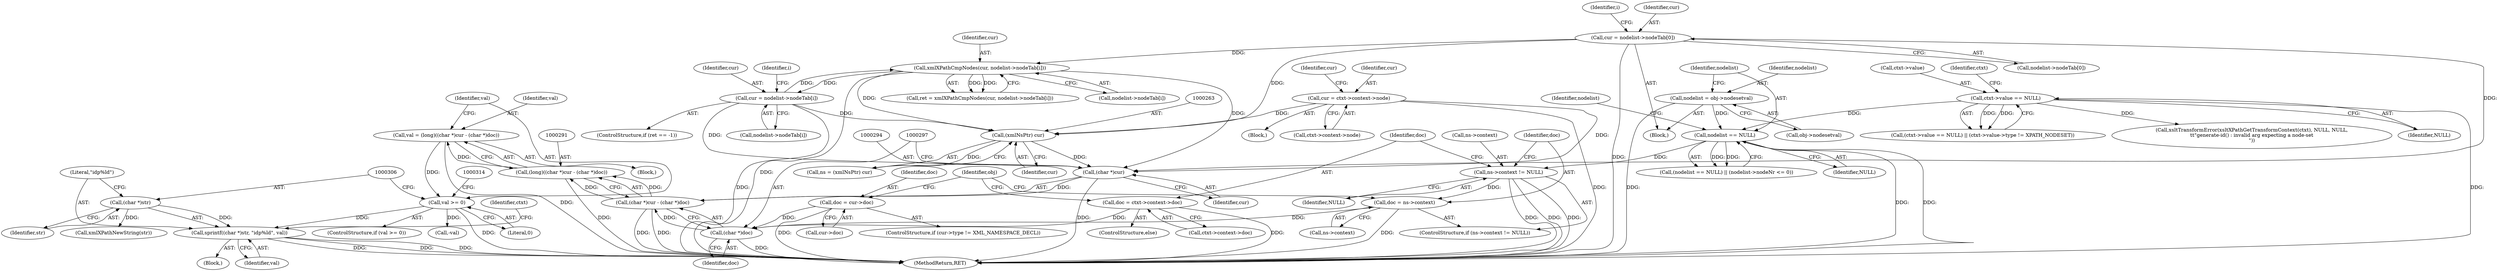 digraph "0_Chrome_e741149a6b7872a2bf1f2b6cc0a56e836592fb77@API" {
"1000304" [label="(Call,sprintf((char *)str, \"idp%ld\", val))"];
"1000305" [label="(Call,(char *)str)"];
"1000300" [label="(Call,val >= 0)"];
"1000288" [label="(Call,val = (long)((char *)cur - (char *)doc))"];
"1000290" [label="(Call,(long)((char *)cur - (char *)doc))"];
"1000292" [label="(Call,(char *)cur - (char *)doc)"];
"1000293" [label="(Call,(char *)cur)"];
"1000224" [label="(Call,cur = nodelist->nodeTab[i])"];
"1000212" [label="(Call,xmlXPathCmpNodes(cur, nodelist->nodeTab[i]))"];
"1000191" [label="(Call,cur = nodelist->nodeTab[0])"];
"1000262" [label="(Call,(xmlNsPtr) cur)"];
"1000121" [label="(Call,cur = ctxt->context->node)"];
"1000296" [label="(Call,(char *)doc)"];
"1000252" [label="(Call,doc = cur->doc)"];
"1000277" [label="(Call,doc = ctxt->context->doc)"];
"1000271" [label="(Call,doc = ns->context)"];
"1000266" [label="(Call,ns->context != NULL)"];
"1000175" [label="(Call,nodelist == NULL)"];
"1000168" [label="(Call,nodelist = obj->nodesetval)"];
"1000139" [label="(Call,ctxt->value == NULL)"];
"1000285" [label="(Identifier,obj)"];
"1000249" [label="(Identifier,cur)"];
"1000226" [label="(Call,nodelist->nodeTab[i])"];
"1000307" [label="(Identifier,str)"];
"1000265" [label="(ControlStructure,if (ns->context != NULL))"];
"1000277" [label="(Call,doc = ctxt->context->doc)"];
"1000279" [label="(Call,ctxt->context->doc)"];
"1000138" [label="(Call,(ctxt->value == NULL) || (ctxt->value->type != XPATH_NODESET))"];
"1000308" [label="(Literal,\"idp%ld\")"];
"1000219" [label="(ControlStructure,if (ret == -1))"];
"1000302" [label="(Literal,0)"];
"1000267" [label="(Call,ns->context)"];
"1000170" [label="(Call,obj->nodesetval)"];
"1000299" [label="(ControlStructure,if (val >= 0))"];
"1000303" [label="(Block,)"];
"1000278" [label="(Identifier,doc)"];
"1000288" [label="(Call,val = (long)((char *)cur - (char *)doc))"];
"1000264" [label="(Identifier,cur)"];
"1000298" [label="(Identifier,doc)"];
"1000120" [label="(Block,)"];
"1000295" [label="(Identifier,cur)"];
"1000180" [label="(Identifier,nodelist)"];
"1000266" [label="(Call,ns->context != NULL)"];
"1000225" [label="(Identifier,cur)"];
"1000270" [label="(Identifier,NULL)"];
"1000212" [label="(Call,xmlXPathCmpNodes(cur, nodelist->nodeTab[i]))"];
"1000174" [label="(Call,(nodelist == NULL) || (nodelist->nodeNr <= 0))"];
"1000253" [label="(Identifier,doc)"];
"1000293" [label="(Call,(char *)cur)"];
"1000213" [label="(Identifier,cur)"];
"1000133" [label="(Block,)"];
"1000140" [label="(Call,ctxt->value)"];
"1000193" [label="(Call,nodelist->nodeTab[0])"];
"1000276" [label="(ControlStructure,else)"];
"1000323" [label="(MethodReturn,RET)"];
"1000300" [label="(Call,val >= 0)"];
"1000191" [label="(Call,cur = nodelist->nodeTab[0])"];
"1000304" [label="(Call,sprintf((char *)str, \"idp%ld\", val))"];
"1000123" [label="(Call,ctxt->context->node)"];
"1000260" [label="(Call,ns = (xmlNsPtr) cur)"];
"1000254" [label="(Call,cur->doc)"];
"1000208" [label="(Identifier,i)"];
"1000147" [label="(Identifier,ctxt)"];
"1000320" [label="(Identifier,ctxt)"];
"1000262" [label="(Call,(xmlNsPtr) cur)"];
"1000301" [label="(Identifier,val)"];
"1000176" [label="(Identifier,nodelist)"];
"1000168" [label="(Call,nodelist = obj->nodesetval)"];
"1000272" [label="(Identifier,doc)"];
"1000200" [label="(Identifier,i)"];
"1000246" [label="(ControlStructure,if (cur->type != XML_NAMESPACE_DECL))"];
"1000224" [label="(Call,cur = nodelist->nodeTab[i])"];
"1000175" [label="(Call,nodelist == NULL)"];
"1000192" [label="(Identifier,cur)"];
"1000157" [label="(Call,xsltTransformError(xsltXPathGetTransformContext(ctxt), NULL, NULL,\n\t\t\"generate-id() : invalid arg expecting a node-set\n\"))"];
"1000210" [label="(Call,ret = xmlXPathCmpNodes(cur, nodelist->nodeTab[i]))"];
"1000273" [label="(Call,ns->context)"];
"1000289" [label="(Identifier,val)"];
"1000317" [label="(Call,-val)"];
"1000214" [label="(Call,nodelist->nodeTab[i])"];
"1000321" [label="(Call,xmlXPathNewString(str))"];
"1000271" [label="(Call,doc = ns->context)"];
"1000252" [label="(Call,doc = cur->doc)"];
"1000177" [label="(Identifier,NULL)"];
"1000296" [label="(Call,(char *)doc)"];
"1000139" [label="(Call,ctxt->value == NULL)"];
"1000122" [label="(Identifier,cur)"];
"1000169" [label="(Identifier,nodelist)"];
"1000143" [label="(Identifier,NULL)"];
"1000309" [label="(Identifier,val)"];
"1000104" [label="(Block,)"];
"1000121" [label="(Call,cur = ctxt->context->node)"];
"1000305" [label="(Call,(char *)str)"];
"1000292" [label="(Call,(char *)cur - (char *)doc)"];
"1000290" [label="(Call,(long)((char *)cur - (char *)doc))"];
"1000304" -> "1000303"  [label="AST: "];
"1000304" -> "1000309"  [label="CFG: "];
"1000305" -> "1000304"  [label="AST: "];
"1000308" -> "1000304"  [label="AST: "];
"1000309" -> "1000304"  [label="AST: "];
"1000320" -> "1000304"  [label="CFG: "];
"1000304" -> "1000323"  [label="DDG: "];
"1000304" -> "1000323"  [label="DDG: "];
"1000304" -> "1000323"  [label="DDG: "];
"1000305" -> "1000304"  [label="DDG: "];
"1000300" -> "1000304"  [label="DDG: "];
"1000305" -> "1000307"  [label="CFG: "];
"1000306" -> "1000305"  [label="AST: "];
"1000307" -> "1000305"  [label="AST: "];
"1000308" -> "1000305"  [label="CFG: "];
"1000305" -> "1000321"  [label="DDG: "];
"1000300" -> "1000299"  [label="AST: "];
"1000300" -> "1000302"  [label="CFG: "];
"1000301" -> "1000300"  [label="AST: "];
"1000302" -> "1000300"  [label="AST: "];
"1000306" -> "1000300"  [label="CFG: "];
"1000314" -> "1000300"  [label="CFG: "];
"1000300" -> "1000323"  [label="DDG: "];
"1000288" -> "1000300"  [label="DDG: "];
"1000300" -> "1000317"  [label="DDG: "];
"1000288" -> "1000104"  [label="AST: "];
"1000288" -> "1000290"  [label="CFG: "];
"1000289" -> "1000288"  [label="AST: "];
"1000290" -> "1000288"  [label="AST: "];
"1000301" -> "1000288"  [label="CFG: "];
"1000288" -> "1000323"  [label="DDG: "];
"1000290" -> "1000288"  [label="DDG: "];
"1000290" -> "1000292"  [label="CFG: "];
"1000291" -> "1000290"  [label="AST: "];
"1000292" -> "1000290"  [label="AST: "];
"1000290" -> "1000323"  [label="DDG: "];
"1000292" -> "1000290"  [label="DDG: "];
"1000292" -> "1000290"  [label="DDG: "];
"1000292" -> "1000296"  [label="CFG: "];
"1000293" -> "1000292"  [label="AST: "];
"1000296" -> "1000292"  [label="AST: "];
"1000292" -> "1000323"  [label="DDG: "];
"1000292" -> "1000323"  [label="DDG: "];
"1000293" -> "1000292"  [label="DDG: "];
"1000296" -> "1000292"  [label="DDG: "];
"1000293" -> "1000295"  [label="CFG: "];
"1000294" -> "1000293"  [label="AST: "];
"1000295" -> "1000293"  [label="AST: "];
"1000297" -> "1000293"  [label="CFG: "];
"1000293" -> "1000323"  [label="DDG: "];
"1000224" -> "1000293"  [label="DDG: "];
"1000262" -> "1000293"  [label="DDG: "];
"1000212" -> "1000293"  [label="DDG: "];
"1000121" -> "1000293"  [label="DDG: "];
"1000191" -> "1000293"  [label="DDG: "];
"1000224" -> "1000219"  [label="AST: "];
"1000224" -> "1000226"  [label="CFG: "];
"1000225" -> "1000224"  [label="AST: "];
"1000226" -> "1000224"  [label="AST: "];
"1000208" -> "1000224"  [label="CFG: "];
"1000224" -> "1000323"  [label="DDG: "];
"1000224" -> "1000212"  [label="DDG: "];
"1000212" -> "1000224"  [label="DDG: "];
"1000224" -> "1000262"  [label="DDG: "];
"1000212" -> "1000210"  [label="AST: "];
"1000212" -> "1000214"  [label="CFG: "];
"1000213" -> "1000212"  [label="AST: "];
"1000214" -> "1000212"  [label="AST: "];
"1000210" -> "1000212"  [label="CFG: "];
"1000212" -> "1000323"  [label="DDG: "];
"1000212" -> "1000210"  [label="DDG: "];
"1000212" -> "1000210"  [label="DDG: "];
"1000191" -> "1000212"  [label="DDG: "];
"1000212" -> "1000262"  [label="DDG: "];
"1000191" -> "1000133"  [label="AST: "];
"1000191" -> "1000193"  [label="CFG: "];
"1000192" -> "1000191"  [label="AST: "];
"1000193" -> "1000191"  [label="AST: "];
"1000200" -> "1000191"  [label="CFG: "];
"1000191" -> "1000323"  [label="DDG: "];
"1000191" -> "1000262"  [label="DDG: "];
"1000262" -> "1000260"  [label="AST: "];
"1000262" -> "1000264"  [label="CFG: "];
"1000263" -> "1000262"  [label="AST: "];
"1000264" -> "1000262"  [label="AST: "];
"1000260" -> "1000262"  [label="CFG: "];
"1000262" -> "1000260"  [label="DDG: "];
"1000121" -> "1000262"  [label="DDG: "];
"1000121" -> "1000120"  [label="AST: "];
"1000121" -> "1000123"  [label="CFG: "];
"1000122" -> "1000121"  [label="AST: "];
"1000123" -> "1000121"  [label="AST: "];
"1000249" -> "1000121"  [label="CFG: "];
"1000121" -> "1000323"  [label="DDG: "];
"1000296" -> "1000298"  [label="CFG: "];
"1000297" -> "1000296"  [label="AST: "];
"1000298" -> "1000296"  [label="AST: "];
"1000296" -> "1000323"  [label="DDG: "];
"1000252" -> "1000296"  [label="DDG: "];
"1000277" -> "1000296"  [label="DDG: "];
"1000271" -> "1000296"  [label="DDG: "];
"1000252" -> "1000246"  [label="AST: "];
"1000252" -> "1000254"  [label="CFG: "];
"1000253" -> "1000252"  [label="AST: "];
"1000254" -> "1000252"  [label="AST: "];
"1000285" -> "1000252"  [label="CFG: "];
"1000252" -> "1000323"  [label="DDG: "];
"1000277" -> "1000276"  [label="AST: "];
"1000277" -> "1000279"  [label="CFG: "];
"1000278" -> "1000277"  [label="AST: "];
"1000279" -> "1000277"  [label="AST: "];
"1000285" -> "1000277"  [label="CFG: "];
"1000277" -> "1000323"  [label="DDG: "];
"1000271" -> "1000265"  [label="AST: "];
"1000271" -> "1000273"  [label="CFG: "];
"1000272" -> "1000271"  [label="AST: "];
"1000273" -> "1000271"  [label="AST: "];
"1000285" -> "1000271"  [label="CFG: "];
"1000271" -> "1000323"  [label="DDG: "];
"1000266" -> "1000271"  [label="DDG: "];
"1000266" -> "1000265"  [label="AST: "];
"1000266" -> "1000270"  [label="CFG: "];
"1000267" -> "1000266"  [label="AST: "];
"1000270" -> "1000266"  [label="AST: "];
"1000272" -> "1000266"  [label="CFG: "];
"1000278" -> "1000266"  [label="CFG: "];
"1000266" -> "1000323"  [label="DDG: "];
"1000266" -> "1000323"  [label="DDG: "];
"1000266" -> "1000323"  [label="DDG: "];
"1000175" -> "1000266"  [label="DDG: "];
"1000175" -> "1000174"  [label="AST: "];
"1000175" -> "1000177"  [label="CFG: "];
"1000176" -> "1000175"  [label="AST: "];
"1000177" -> "1000175"  [label="AST: "];
"1000180" -> "1000175"  [label="CFG: "];
"1000174" -> "1000175"  [label="CFG: "];
"1000175" -> "1000323"  [label="DDG: "];
"1000175" -> "1000323"  [label="DDG: "];
"1000175" -> "1000174"  [label="DDG: "];
"1000175" -> "1000174"  [label="DDG: "];
"1000168" -> "1000175"  [label="DDG: "];
"1000139" -> "1000175"  [label="DDG: "];
"1000168" -> "1000133"  [label="AST: "];
"1000168" -> "1000170"  [label="CFG: "];
"1000169" -> "1000168"  [label="AST: "];
"1000170" -> "1000168"  [label="AST: "];
"1000176" -> "1000168"  [label="CFG: "];
"1000168" -> "1000323"  [label="DDG: "];
"1000139" -> "1000138"  [label="AST: "];
"1000139" -> "1000143"  [label="CFG: "];
"1000140" -> "1000139"  [label="AST: "];
"1000143" -> "1000139"  [label="AST: "];
"1000147" -> "1000139"  [label="CFG: "];
"1000138" -> "1000139"  [label="CFG: "];
"1000139" -> "1000323"  [label="DDG: "];
"1000139" -> "1000138"  [label="DDG: "];
"1000139" -> "1000138"  [label="DDG: "];
"1000139" -> "1000157"  [label="DDG: "];
}
